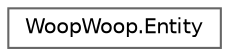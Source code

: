digraph "Graphical Class Hierarchy"
{
 // LATEX_PDF_SIZE
  bgcolor="transparent";
  edge [fontname=Helvetica,fontsize=10,labelfontname=Helvetica,labelfontsize=10];
  node [fontname=Helvetica,fontsize=10,shape=box,height=0.2,width=0.4];
  rankdir="LR";
  Node0 [id="Node000000",label="WoopWoop.Entity",height=0.2,width=0.4,color="grey40", fillcolor="white", style="filled",URL="$class_woop_woop_1_1_entity.html",tooltip="Represents an entity in the game world."];
}
